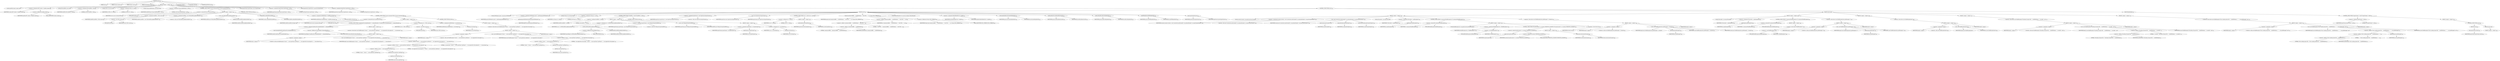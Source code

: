 digraph "parse" {  
"345" [label = <(METHOD,parse)<SUB>185</SUB>> ]
"346" [label = <(PARAM,this)<SUB>185</SUB>> ]
"347" [label = <(PARAM,Project project)<SUB>185</SUB>> ]
"348" [label = <(PARAM,Object source)<SUB>185</SUB>> ]
"349" [label = <(PARAM,RootHandler handler)<SUB>185</SUB>> ]
"350" [label = <(BLOCK,&lt;empty&gt;,&lt;empty&gt;)<SUB>186</SUB>> ]
"351" [label = <(LOCAL,AntXMLContext context: ANY)> ]
"352" [label = <(&lt;operator&gt;.assignment,ANY context = handler.context)<SUB>188</SUB>> ]
"353" [label = <(IDENTIFIER,context,ANY context = handler.context)<SUB>188</SUB>> ]
"354" [label = <(&lt;operator&gt;.fieldAccess,handler.context)<SUB>188</SUB>> ]
"355" [label = <(IDENTIFIER,handler,ANY context = handler.context)<SUB>188</SUB>> ]
"356" [label = <(FIELD_IDENTIFIER,context,context)<SUB>188</SUB>> ]
"27" [label = <(LOCAL,File buildFile: java.io.File)> ]
"357" [label = <(&lt;operator&gt;.assignment,File buildFile = null)<SUB>190</SUB>> ]
"358" [label = <(IDENTIFIER,buildFile,File buildFile = null)<SUB>190</SUB>> ]
"359" [label = <(LITERAL,null,File buildFile = null)<SUB>190</SUB>> ]
"360" [label = <(LOCAL,URL url: java.net.URL)> ]
"361" [label = <(&lt;operator&gt;.assignment,URL url = null)<SUB>191</SUB>> ]
"362" [label = <(IDENTIFIER,url,URL url = null)<SUB>191</SUB>> ]
"363" [label = <(LITERAL,null,URL url = null)<SUB>191</SUB>> ]
"364" [label = <(LOCAL,String buildFileName: java.lang.String)> ]
"365" [label = <(&lt;operator&gt;.assignment,String buildFileName = null)<SUB>192</SUB>> ]
"366" [label = <(IDENTIFIER,buildFileName,String buildFileName = null)<SUB>192</SUB>> ]
"367" [label = <(LITERAL,null,String buildFileName = null)<SUB>192</SUB>> ]
"368" [label = <(CONTROL_STRUCTURE,if (source instanceof File),if (source instanceof File))<SUB>194</SUB>> ]
"369" [label = <(&lt;operator&gt;.instanceOf,source instanceof File)<SUB>194</SUB>> ]
"370" [label = <(IDENTIFIER,source,source instanceof File)<SUB>194</SUB>> ]
"371" [label = <(TYPE_REF,File,File)<SUB>194</SUB>> ]
"372" [label = <(BLOCK,&lt;empty&gt;,&lt;empty&gt;)<SUB>194</SUB>> ]
"373" [label = <(&lt;operator&gt;.assignment,buildFile = (File) source)<SUB>195</SUB>> ]
"374" [label = <(IDENTIFIER,buildFile,buildFile = (File) source)<SUB>195</SUB>> ]
"375" [label = <(&lt;operator&gt;.cast,(File) source)<SUB>195</SUB>> ]
"376" [label = <(TYPE_REF,File,File)<SUB>195</SUB>> ]
"377" [label = <(IDENTIFIER,source,(File) source)<SUB>195</SUB>> ]
"378" [label = <(&lt;operator&gt;.assignment,buildFile = new File(buildFile.getAbsolutePath()))<SUB>196</SUB>> ]
"379" [label = <(IDENTIFIER,buildFile,buildFile = new File(buildFile.getAbsolutePath()))<SUB>196</SUB>> ]
"380" [label = <(&lt;operator&gt;.alloc,new File(buildFile.getAbsolutePath()))<SUB>196</SUB>> ]
"381" [label = <(&lt;init&gt;,new File(buildFile.getAbsolutePath()))<SUB>196</SUB>> ]
"26" [label = <(IDENTIFIER,buildFile,new File(buildFile.getAbsolutePath()))<SUB>196</SUB>> ]
"382" [label = <(getAbsolutePath,buildFile.getAbsolutePath())<SUB>196</SUB>> ]
"383" [label = <(IDENTIFIER,buildFile,buildFile.getAbsolutePath())<SUB>196</SUB>> ]
"384" [label = <(setBuildFile,setBuildFile(buildFile))<SUB>197</SUB>> ]
"385" [label = <(IDENTIFIER,context,setBuildFile(buildFile))<SUB>197</SUB>> ]
"386" [label = <(IDENTIFIER,buildFile,setBuildFile(buildFile))<SUB>197</SUB>> ]
"387" [label = <(&lt;operator&gt;.assignment,buildFileName = buildFile.toString())<SUB>198</SUB>> ]
"388" [label = <(IDENTIFIER,buildFileName,buildFileName = buildFile.toString())<SUB>198</SUB>> ]
"389" [label = <(toString,buildFile.toString())<SUB>198</SUB>> ]
"390" [label = <(IDENTIFIER,buildFile,buildFile.toString())<SUB>198</SUB>> ]
"391" [label = <(CONTROL_STRUCTURE,else,else)<SUB>200</SUB>> ]
"392" [label = <(CONTROL_STRUCTURE,if (source instanceof URL),if (source instanceof URL))<SUB>200</SUB>> ]
"393" [label = <(&lt;operator&gt;.instanceOf,source instanceof URL)<SUB>200</SUB>> ]
"394" [label = <(IDENTIFIER,source,source instanceof URL)<SUB>200</SUB>> ]
"395" [label = <(TYPE_REF,URL,URL)<SUB>200</SUB>> ]
"396" [label = <(BLOCK,&lt;empty&gt;,&lt;empty&gt;)<SUB>200</SUB>> ]
"397" [label = <(CONTROL_STRUCTURE,if (handler.getCurrentAntHandler() != elementHandler),if (handler.getCurrentAntHandler() != elementHandler))<SUB>201</SUB>> ]
"398" [label = <(&lt;operator&gt;.notEquals,handler.getCurrentAntHandler() != elementHandler)<SUB>201</SUB>> ]
"399" [label = <(getCurrentAntHandler,handler.getCurrentAntHandler())<SUB>201</SUB>> ]
"400" [label = <(IDENTIFIER,handler,handler.getCurrentAntHandler())<SUB>201</SUB>> ]
"401" [label = <(&lt;operator&gt;.fieldAccess,ProjectHelper2.elementHandler)<SUB>201</SUB>> ]
"402" [label = <(IDENTIFIER,ProjectHelper2,handler.getCurrentAntHandler() != elementHandler)<SUB>201</SUB>> ]
"403" [label = <(FIELD_IDENTIFIER,elementHandler,elementHandler)<SUB>201</SUB>> ]
"404" [label = <(BLOCK,&lt;empty&gt;,&lt;empty&gt;)<SUB>201</SUB>> ]
"405" [label = <(&lt;operator&gt;.throw,throw new BuildException(&quot;Source &quot; + source.getClass().getName() + &quot; not supported by this plugin for &quot; + &quot; non task xml&quot;);)<SUB>202</SUB>> ]
"406" [label = <(BLOCK,&lt;empty&gt;,&lt;empty&gt;)<SUB>202</SUB>> ]
"407" [label = <(&lt;operator&gt;.assignment,&lt;empty&gt;)> ]
"408" [label = <(IDENTIFIER,$obj13,&lt;empty&gt;)> ]
"409" [label = <(&lt;operator&gt;.alloc,new BuildException(&quot;Source &quot; + source.getClass().getName() + &quot; not supported by this plugin for &quot; + &quot; non task xml&quot;))<SUB>202</SUB>> ]
"410" [label = <(&lt;init&gt;,new BuildException(&quot;Source &quot; + source.getClass().getName() + &quot; not supported by this plugin for &quot; + &quot; non task xml&quot;))<SUB>202</SUB>> ]
"411" [label = <(IDENTIFIER,$obj13,new BuildException(&quot;Source &quot; + source.getClass().getName() + &quot; not supported by this plugin for &quot; + &quot; non task xml&quot;))> ]
"412" [label = <(&lt;operator&gt;.addition,&quot;Source &quot; + source.getClass().getName() + &quot; not supported by this plugin for &quot; + &quot; non task xml&quot;)<SUB>203</SUB>> ]
"413" [label = <(&lt;operator&gt;.addition,&quot;Source &quot; + source.getClass().getName() + &quot; not supported by this plugin for &quot;)<SUB>203</SUB>> ]
"414" [label = <(&lt;operator&gt;.addition,&quot;Source &quot; + source.getClass().getName())<SUB>203</SUB>> ]
"415" [label = <(LITERAL,&quot;Source &quot;,&quot;Source &quot; + source.getClass().getName())<SUB>203</SUB>> ]
"416" [label = <(getName,source.getClass().getName())<SUB>203</SUB>> ]
"417" [label = <(getClass,source.getClass())<SUB>203</SUB>> ]
"418" [label = <(IDENTIFIER,source,source.getClass())<SUB>203</SUB>> ]
"419" [label = <(LITERAL,&quot; not supported by this plugin for &quot;,&quot;Source &quot; + source.getClass().getName() + &quot; not supported by this plugin for &quot;)<SUB>204</SUB>> ]
"420" [label = <(LITERAL,&quot; non task xml&quot;,&quot;Source &quot; + source.getClass().getName() + &quot; not supported by this plugin for &quot; + &quot; non task xml&quot;)<SUB>205</SUB>> ]
"421" [label = <(IDENTIFIER,$obj13,&lt;empty&gt;)> ]
"422" [label = <(&lt;operator&gt;.assignment,url = (URL) source)<SUB>207</SUB>> ]
"423" [label = <(IDENTIFIER,url,url = (URL) source)<SUB>207</SUB>> ]
"424" [label = <(&lt;operator&gt;.cast,(URL) source)<SUB>207</SUB>> ]
"425" [label = <(TYPE_REF,URL,URL)<SUB>207</SUB>> ]
"426" [label = <(IDENTIFIER,source,(URL) source)<SUB>207</SUB>> ]
"427" [label = <(&lt;operator&gt;.assignment,buildFileName = url.toString())<SUB>208</SUB>> ]
"428" [label = <(IDENTIFIER,buildFileName,buildFileName = url.toString())<SUB>208</SUB>> ]
"429" [label = <(toString,url.toString())<SUB>208</SUB>> ]
"430" [label = <(IDENTIFIER,url,url.toString())<SUB>208</SUB>> ]
"431" [label = <(CONTROL_STRUCTURE,else,else)<SUB>210</SUB>> ]
"432" [label = <(BLOCK,&lt;empty&gt;,&lt;empty&gt;)<SUB>210</SUB>> ]
"433" [label = <(&lt;operator&gt;.throw,throw new BuildException(&quot;Source &quot; + source.getClass().getName() + &quot; not supported by this plugin&quot;);)<SUB>211</SUB>> ]
"434" [label = <(BLOCK,&lt;empty&gt;,&lt;empty&gt;)<SUB>211</SUB>> ]
"435" [label = <(&lt;operator&gt;.assignment,&lt;empty&gt;)> ]
"436" [label = <(IDENTIFIER,$obj14,&lt;empty&gt;)> ]
"437" [label = <(&lt;operator&gt;.alloc,new BuildException(&quot;Source &quot; + source.getClass().getName() + &quot; not supported by this plugin&quot;))<SUB>211</SUB>> ]
"438" [label = <(&lt;init&gt;,new BuildException(&quot;Source &quot; + source.getClass().getName() + &quot; not supported by this plugin&quot;))<SUB>211</SUB>> ]
"439" [label = <(IDENTIFIER,$obj14,new BuildException(&quot;Source &quot; + source.getClass().getName() + &quot; not supported by this plugin&quot;))> ]
"440" [label = <(&lt;operator&gt;.addition,&quot;Source &quot; + source.getClass().getName() + &quot; not supported by this plugin&quot;)<SUB>211</SUB>> ]
"441" [label = <(&lt;operator&gt;.addition,&quot;Source &quot; + source.getClass().getName())<SUB>211</SUB>> ]
"442" [label = <(LITERAL,&quot;Source &quot;,&quot;Source &quot; + source.getClass().getName())<SUB>211</SUB>> ]
"443" [label = <(getName,source.getClass().getName())<SUB>211</SUB>> ]
"444" [label = <(getClass,source.getClass())<SUB>211</SUB>> ]
"445" [label = <(IDENTIFIER,source,source.getClass())<SUB>211</SUB>> ]
"446" [label = <(LITERAL,&quot; not supported by this plugin&quot;,&quot;Source &quot; + source.getClass().getName() + &quot; not supported by this plugin&quot;)<SUB>212</SUB>> ]
"447" [label = <(IDENTIFIER,$obj14,&lt;empty&gt;)> ]
"29" [label = <(LOCAL,InputStream inputStream: java.io.InputStream)> ]
"448" [label = <(&lt;operator&gt;.assignment,InputStream inputStream = null)<SUB>215</SUB>> ]
"449" [label = <(IDENTIFIER,inputStream,InputStream inputStream = null)<SUB>215</SUB>> ]
"450" [label = <(LITERAL,null,InputStream inputStream = null)<SUB>215</SUB>> ]
"31" [label = <(LOCAL,InputSource inputSource: org.xml.sax.InputSource)> ]
"451" [label = <(&lt;operator&gt;.assignment,InputSource inputSource = null)<SUB>216</SUB>> ]
"452" [label = <(IDENTIFIER,inputSource,InputSource inputSource = null)<SUB>216</SUB>> ]
"453" [label = <(LITERAL,null,InputSource inputSource = null)<SUB>216</SUB>> ]
"454" [label = <(CONTROL_STRUCTURE,try,try)<SUB>219</SUB>> ]
"455" [label = <(BLOCK,try,try)<SUB>219</SUB>> ]
"456" [label = <(LOCAL,XMLReader parser: org.xml.sax.XMLReader)> ]
"457" [label = <(&lt;operator&gt;.assignment,XMLReader parser = getNamespaceXMLReader())<SUB>223</SUB>> ]
"458" [label = <(IDENTIFIER,parser,XMLReader parser = getNamespaceXMLReader())<SUB>223</SUB>> ]
"459" [label = <(getNamespaceXMLReader,getNamespaceXMLReader())<SUB>223</SUB>> ]
"460" [label = <(IDENTIFIER,JAXPUtils,getNamespaceXMLReader())<SUB>223</SUB>> ]
"461" [label = <(LOCAL,String uri: java.lang.String)> ]
"462" [label = <(&lt;operator&gt;.assignment,String uri = null)<SUB>225</SUB>> ]
"463" [label = <(IDENTIFIER,uri,String uri = null)<SUB>225</SUB>> ]
"464" [label = <(LITERAL,null,String uri = null)<SUB>225</SUB>> ]
"465" [label = <(CONTROL_STRUCTURE,if (buildFile != null),if (buildFile != null))<SUB>226</SUB>> ]
"466" [label = <(&lt;operator&gt;.notEquals,buildFile != null)<SUB>226</SUB>> ]
"467" [label = <(IDENTIFIER,buildFile,buildFile != null)<SUB>226</SUB>> ]
"468" [label = <(LITERAL,null,buildFile != null)<SUB>226</SUB>> ]
"469" [label = <(BLOCK,&lt;empty&gt;,&lt;empty&gt;)<SUB>226</SUB>> ]
"470" [label = <(&lt;operator&gt;.assignment,uri = toURI(buildFile.getAbsolutePath()))<SUB>227</SUB>> ]
"471" [label = <(IDENTIFIER,uri,uri = toURI(buildFile.getAbsolutePath()))<SUB>227</SUB>> ]
"472" [label = <(toURI,toURI(buildFile.getAbsolutePath()))<SUB>227</SUB>> ]
"473" [label = <(&lt;operator&gt;.fieldAccess,ProjectHelper2.fu)<SUB>227</SUB>> ]
"474" [label = <(IDENTIFIER,ProjectHelper2,toURI(buildFile.getAbsolutePath()))<SUB>227</SUB>> ]
"475" [label = <(FIELD_IDENTIFIER,fu,fu)<SUB>227</SUB>> ]
"476" [label = <(getAbsolutePath,buildFile.getAbsolutePath())<SUB>227</SUB>> ]
"477" [label = <(IDENTIFIER,buildFile,buildFile.getAbsolutePath())<SUB>227</SUB>> ]
"478" [label = <(&lt;operator&gt;.assignment,inputStream = new FileInputStream(buildFile))<SUB>228</SUB>> ]
"479" [label = <(IDENTIFIER,inputStream,inputStream = new FileInputStream(buildFile))<SUB>228</SUB>> ]
"480" [label = <(&lt;operator&gt;.alloc,new FileInputStream(buildFile))<SUB>228</SUB>> ]
"481" [label = <(&lt;init&gt;,new FileInputStream(buildFile))<SUB>228</SUB>> ]
"28" [label = <(IDENTIFIER,inputStream,new FileInputStream(buildFile))<SUB>228</SUB>> ]
"482" [label = <(IDENTIFIER,buildFile,new FileInputStream(buildFile))<SUB>228</SUB>> ]
"483" [label = <(CONTROL_STRUCTURE,else,else)<SUB>229</SUB>> ]
"484" [label = <(BLOCK,&lt;empty&gt;,&lt;empty&gt;)<SUB>229</SUB>> ]
"485" [label = <(&lt;operator&gt;.assignment,inputStream = url.openStream())<SUB>230</SUB>> ]
"486" [label = <(IDENTIFIER,inputStream,inputStream = url.openStream())<SUB>230</SUB>> ]
"487" [label = <(openStream,url.openStream())<SUB>230</SUB>> ]
"488" [label = <(IDENTIFIER,url,url.openStream())<SUB>230</SUB>> ]
"489" [label = <(&lt;operator&gt;.assignment,uri = url.toString())<SUB>231</SUB>> ]
"490" [label = <(IDENTIFIER,uri,uri = url.toString())<SUB>231</SUB>> ]
"491" [label = <(toString,url.toString())<SUB>231</SUB>> ]
"492" [label = <(IDENTIFIER,url,url.toString())<SUB>231</SUB>> ]
"493" [label = <(&lt;operator&gt;.assignment,inputSource = new InputSource(inputStream))<SUB>234</SUB>> ]
"494" [label = <(IDENTIFIER,inputSource,inputSource = new InputSource(inputStream))<SUB>234</SUB>> ]
"495" [label = <(&lt;operator&gt;.alloc,new InputSource(inputStream))<SUB>234</SUB>> ]
"496" [label = <(&lt;init&gt;,new InputSource(inputStream))<SUB>234</SUB>> ]
"30" [label = <(IDENTIFIER,inputSource,new InputSource(inputStream))<SUB>234</SUB>> ]
"497" [label = <(IDENTIFIER,inputStream,new InputSource(inputStream))<SUB>234</SUB>> ]
"498" [label = <(CONTROL_STRUCTURE,if (uri != null),if (uri != null))<SUB>235</SUB>> ]
"499" [label = <(&lt;operator&gt;.notEquals,uri != null)<SUB>235</SUB>> ]
"500" [label = <(IDENTIFIER,uri,uri != null)<SUB>235</SUB>> ]
"501" [label = <(LITERAL,null,uri != null)<SUB>235</SUB>> ]
"502" [label = <(BLOCK,&lt;empty&gt;,&lt;empty&gt;)<SUB>235</SUB>> ]
"503" [label = <(setSystemId,setSystemId(uri))<SUB>236</SUB>> ]
"504" [label = <(IDENTIFIER,inputSource,setSystemId(uri))<SUB>236</SUB>> ]
"505" [label = <(IDENTIFIER,uri,setSystemId(uri))<SUB>236</SUB>> ]
"506" [label = <(log,log(&quot;parsing buildfile &quot; + buildFileName + &quot; with URI = &quot; + uri, Project.MSG_VERBOSE))<SUB>238</SUB>> ]
"507" [label = <(IDENTIFIER,project,log(&quot;parsing buildfile &quot; + buildFileName + &quot; with URI = &quot; + uri, Project.MSG_VERBOSE))<SUB>238</SUB>> ]
"508" [label = <(&lt;operator&gt;.addition,&quot;parsing buildfile &quot; + buildFileName + &quot; with URI = &quot; + uri)<SUB>238</SUB>> ]
"509" [label = <(&lt;operator&gt;.addition,&quot;parsing buildfile &quot; + buildFileName + &quot; with URI = &quot;)<SUB>238</SUB>> ]
"510" [label = <(&lt;operator&gt;.addition,&quot;parsing buildfile &quot; + buildFileName)<SUB>238</SUB>> ]
"511" [label = <(LITERAL,&quot;parsing buildfile &quot;,&quot;parsing buildfile &quot; + buildFileName)<SUB>238</SUB>> ]
"512" [label = <(IDENTIFIER,buildFileName,&quot;parsing buildfile &quot; + buildFileName)<SUB>238</SUB>> ]
"513" [label = <(LITERAL,&quot; with URI = &quot;,&quot;parsing buildfile &quot; + buildFileName + &quot; with URI = &quot;)<SUB>239</SUB>> ]
"514" [label = <(IDENTIFIER,uri,&quot;parsing buildfile &quot; + buildFileName + &quot; with URI = &quot; + uri)<SUB>239</SUB>> ]
"515" [label = <(&lt;operator&gt;.fieldAccess,Project.MSG_VERBOSE)<SUB>239</SUB>> ]
"516" [label = <(IDENTIFIER,Project,log(&quot;parsing buildfile &quot; + buildFileName + &quot; with URI = &quot; + uri, Project.MSG_VERBOSE))<SUB>239</SUB>> ]
"517" [label = <(FIELD_IDENTIFIER,MSG_VERBOSE,MSG_VERBOSE)<SUB>239</SUB>> ]
"518" [label = <(LOCAL,DefaultHandler hb: org.xml.sax.helpers.DefaultHandler)> ]
"519" [label = <(&lt;operator&gt;.assignment,DefaultHandler hb = handler)<SUB>241</SUB>> ]
"520" [label = <(IDENTIFIER,hb,DefaultHandler hb = handler)<SUB>241</SUB>> ]
"521" [label = <(IDENTIFIER,handler,DefaultHandler hb = handler)<SUB>241</SUB>> ]
"522" [label = <(setContentHandler,setContentHandler(hb))<SUB>243</SUB>> ]
"523" [label = <(IDENTIFIER,parser,setContentHandler(hb))<SUB>243</SUB>> ]
"524" [label = <(IDENTIFIER,hb,setContentHandler(hb))<SUB>243</SUB>> ]
"525" [label = <(setEntityResolver,setEntityResolver(hb))<SUB>244</SUB>> ]
"526" [label = <(IDENTIFIER,parser,setEntityResolver(hb))<SUB>244</SUB>> ]
"527" [label = <(IDENTIFIER,hb,setEntityResolver(hb))<SUB>244</SUB>> ]
"528" [label = <(setErrorHandler,setErrorHandler(hb))<SUB>245</SUB>> ]
"529" [label = <(IDENTIFIER,parser,setErrorHandler(hb))<SUB>245</SUB>> ]
"530" [label = <(IDENTIFIER,hb,setErrorHandler(hb))<SUB>245</SUB>> ]
"531" [label = <(setDTDHandler,setDTDHandler(hb))<SUB>246</SUB>> ]
"532" [label = <(IDENTIFIER,parser,setDTDHandler(hb))<SUB>246</SUB>> ]
"533" [label = <(IDENTIFIER,hb,setDTDHandler(hb))<SUB>246</SUB>> ]
"534" [label = <(parse,parse(inputSource))<SUB>247</SUB>> ]
"535" [label = <(IDENTIFIER,parser,parse(inputSource))<SUB>247</SUB>> ]
"536" [label = <(IDENTIFIER,inputSource,parse(inputSource))<SUB>247</SUB>> ]
"537" [label = <(BLOCK,catch,catch)> ]
"538" [label = <(BLOCK,&lt;empty&gt;,&lt;empty&gt;)<SUB>248</SUB>> ]
"33" [label = <(LOCAL,Location location: org.apache.tools.ant.Location)> ]
"539" [label = <(&lt;operator&gt;.assignment,Location location = new Location(exc.getSystemId(), exc.getLineNumber(), exc.getColumnNumber()))<SUB>249</SUB>> ]
"540" [label = <(IDENTIFIER,location,Location location = new Location(exc.getSystemId(), exc.getLineNumber(), exc.getColumnNumber()))<SUB>249</SUB>> ]
"541" [label = <(&lt;operator&gt;.alloc,new Location(exc.getSystemId(), exc.getLineNumber(), exc.getColumnNumber()))<SUB>249</SUB>> ]
"542" [label = <(&lt;init&gt;,new Location(exc.getSystemId(), exc.getLineNumber(), exc.getColumnNumber()))<SUB>249</SUB>> ]
"32" [label = <(IDENTIFIER,location,new Location(exc.getSystemId(), exc.getLineNumber(), exc.getColumnNumber()))<SUB>249</SUB>> ]
"543" [label = <(getSystemId,getSystemId())<SUB>249</SUB>> ]
"544" [label = <(IDENTIFIER,exc,getSystemId())<SUB>249</SUB>> ]
"545" [label = <(getLineNumber,getLineNumber())<SUB>250</SUB>> ]
"546" [label = <(IDENTIFIER,exc,getLineNumber())<SUB>250</SUB>> ]
"547" [label = <(getColumnNumber,getColumnNumber())<SUB>250</SUB>> ]
"548" [label = <(IDENTIFIER,exc,getColumnNumber())<SUB>250</SUB>> ]
"549" [label = <(LOCAL,Throwable t: java.lang.Throwable)> ]
"550" [label = <(&lt;operator&gt;.assignment,Throwable t = getException())<SUB>252</SUB>> ]
"551" [label = <(IDENTIFIER,t,Throwable t = getException())<SUB>252</SUB>> ]
"552" [label = <(getException,getException())<SUB>252</SUB>> ]
"553" [label = <(IDENTIFIER,exc,getException())<SUB>252</SUB>> ]
"554" [label = <(CONTROL_STRUCTURE,if (t instanceof BuildException),if (t instanceof BuildException))<SUB>253</SUB>> ]
"555" [label = <(&lt;operator&gt;.instanceOf,t instanceof BuildException)<SUB>253</SUB>> ]
"556" [label = <(IDENTIFIER,t,t instanceof BuildException)<SUB>253</SUB>> ]
"557" [label = <(TYPE_REF,BuildException,BuildException)<SUB>253</SUB>> ]
"558" [label = <(BLOCK,&lt;empty&gt;,&lt;empty&gt;)<SUB>253</SUB>> ]
"559" [label = <(LOCAL,BuildException be: org.apache.tools.ant.BuildException)> ]
"560" [label = <(&lt;operator&gt;.assignment,BuildException be = (BuildException) t)<SUB>254</SUB>> ]
"561" [label = <(IDENTIFIER,be,BuildException be = (BuildException) t)<SUB>254</SUB>> ]
"562" [label = <(&lt;operator&gt;.cast,(BuildException) t)<SUB>254</SUB>> ]
"563" [label = <(TYPE_REF,BuildException,BuildException)<SUB>254</SUB>> ]
"564" [label = <(IDENTIFIER,t,(BuildException) t)<SUB>254</SUB>> ]
"565" [label = <(CONTROL_STRUCTURE,if (be.getLocation() == Location.UNKNOWN_LOCATION),if (be.getLocation() == Location.UNKNOWN_LOCATION))<SUB>255</SUB>> ]
"566" [label = <(&lt;operator&gt;.equals,be.getLocation() == Location.UNKNOWN_LOCATION)<SUB>255</SUB>> ]
"567" [label = <(getLocation,getLocation())<SUB>255</SUB>> ]
"568" [label = <(IDENTIFIER,be,getLocation())<SUB>255</SUB>> ]
"569" [label = <(&lt;operator&gt;.fieldAccess,Location.UNKNOWN_LOCATION)<SUB>255</SUB>> ]
"570" [label = <(IDENTIFIER,Location,be.getLocation() == Location.UNKNOWN_LOCATION)<SUB>255</SUB>> ]
"571" [label = <(FIELD_IDENTIFIER,UNKNOWN_LOCATION,UNKNOWN_LOCATION)<SUB>255</SUB>> ]
"572" [label = <(BLOCK,&lt;empty&gt;,&lt;empty&gt;)<SUB>255</SUB>> ]
"573" [label = <(setLocation,setLocation(location))<SUB>256</SUB>> ]
"574" [label = <(IDENTIFIER,be,setLocation(location))<SUB>256</SUB>> ]
"575" [label = <(IDENTIFIER,location,setLocation(location))<SUB>256</SUB>> ]
"576" [label = <(&lt;operator&gt;.throw,throw be;)<SUB>258</SUB>> ]
"577" [label = <(IDENTIFIER,be,throw be;)<SUB>258</SUB>> ]
"578" [label = <(&lt;operator&gt;.throw,throw new BuildException(exc.getMessage(), t, location);)<SUB>261</SUB>> ]
"579" [label = <(BLOCK,&lt;empty&gt;,&lt;empty&gt;)<SUB>261</SUB>> ]
"580" [label = <(&lt;operator&gt;.assignment,&lt;empty&gt;)> ]
"581" [label = <(IDENTIFIER,$obj18,&lt;empty&gt;)> ]
"582" [label = <(&lt;operator&gt;.alloc,new BuildException(exc.getMessage(), t, location))<SUB>261</SUB>> ]
"583" [label = <(&lt;init&gt;,new BuildException(exc.getMessage(), t, location))<SUB>261</SUB>> ]
"584" [label = <(IDENTIFIER,$obj18,new BuildException(exc.getMessage(), t, location))> ]
"585" [label = <(getMessage,getMessage())<SUB>261</SUB>> ]
"586" [label = <(IDENTIFIER,exc,getMessage())<SUB>261</SUB>> ]
"587" [label = <(IDENTIFIER,t,new BuildException(exc.getMessage(), t, location))<SUB>261</SUB>> ]
"588" [label = <(IDENTIFIER,location,new BuildException(exc.getMessage(), t, location))<SUB>261</SUB>> ]
"589" [label = <(IDENTIFIER,$obj18,&lt;empty&gt;)> ]
"590" [label = <(BLOCK,&lt;empty&gt;,&lt;empty&gt;)<SUB>262</SUB>> ]
"591" [label = <(LOCAL,Throwable t: java.lang.Throwable)> ]
"592" [label = <(&lt;operator&gt;.assignment,Throwable t = getException())<SUB>263</SUB>> ]
"593" [label = <(IDENTIFIER,t,Throwable t = getException())<SUB>263</SUB>> ]
"594" [label = <(getException,getException())<SUB>263</SUB>> ]
"595" [label = <(IDENTIFIER,exc,getException())<SUB>263</SUB>> ]
"596" [label = <(CONTROL_STRUCTURE,if (t instanceof BuildException),if (t instanceof BuildException))<SUB>264</SUB>> ]
"597" [label = <(&lt;operator&gt;.instanceOf,t instanceof BuildException)<SUB>264</SUB>> ]
"598" [label = <(IDENTIFIER,t,t instanceof BuildException)<SUB>264</SUB>> ]
"599" [label = <(TYPE_REF,BuildException,BuildException)<SUB>264</SUB>> ]
"600" [label = <(BLOCK,&lt;empty&gt;,&lt;empty&gt;)<SUB>264</SUB>> ]
"601" [label = <(&lt;operator&gt;.throw,throw (BuildException) t;)<SUB>265</SUB>> ]
"602" [label = <(&lt;operator&gt;.cast,(BuildException) t)<SUB>265</SUB>> ]
"603" [label = <(TYPE_REF,BuildException,BuildException)<SUB>265</SUB>> ]
"604" [label = <(IDENTIFIER,t,(BuildException) t)<SUB>265</SUB>> ]
"605" [label = <(&lt;operator&gt;.throw,throw new BuildException(exc.getMessage(), t);)<SUB>267</SUB>> ]
"606" [label = <(BLOCK,&lt;empty&gt;,&lt;empty&gt;)<SUB>267</SUB>> ]
"607" [label = <(&lt;operator&gt;.assignment,&lt;empty&gt;)> ]
"608" [label = <(IDENTIFIER,$obj19,&lt;empty&gt;)> ]
"609" [label = <(&lt;operator&gt;.alloc,new BuildException(exc.getMessage(), t))<SUB>267</SUB>> ]
"610" [label = <(&lt;init&gt;,new BuildException(exc.getMessage(), t))<SUB>267</SUB>> ]
"611" [label = <(IDENTIFIER,$obj19,new BuildException(exc.getMessage(), t))> ]
"612" [label = <(getMessage,getMessage())<SUB>267</SUB>> ]
"613" [label = <(IDENTIFIER,exc,getMessage())<SUB>267</SUB>> ]
"614" [label = <(IDENTIFIER,t,new BuildException(exc.getMessage(), t))<SUB>267</SUB>> ]
"615" [label = <(IDENTIFIER,$obj19,&lt;empty&gt;)> ]
"616" [label = <(BLOCK,&lt;empty&gt;,&lt;empty&gt;)<SUB>268</SUB>> ]
"617" [label = <(&lt;operator&gt;.throw,throw new BuildException(exc);)<SUB>269</SUB>> ]
"618" [label = <(BLOCK,&lt;empty&gt;,&lt;empty&gt;)<SUB>269</SUB>> ]
"619" [label = <(&lt;operator&gt;.assignment,&lt;empty&gt;)> ]
"620" [label = <(IDENTIFIER,$obj20,&lt;empty&gt;)> ]
"621" [label = <(&lt;operator&gt;.alloc,new BuildException(exc))<SUB>269</SUB>> ]
"622" [label = <(&lt;init&gt;,new BuildException(exc))<SUB>269</SUB>> ]
"623" [label = <(IDENTIFIER,$obj20,new BuildException(exc))> ]
"624" [label = <(IDENTIFIER,exc,new BuildException(exc))<SUB>269</SUB>> ]
"625" [label = <(IDENTIFIER,$obj20,&lt;empty&gt;)> ]
"626" [label = <(BLOCK,&lt;empty&gt;,&lt;empty&gt;)<SUB>270</SUB>> ]
"627" [label = <(&lt;operator&gt;.throw,throw new BuildException(&quot;Encoding of project file &quot; + buildFileName + &quot; is invalid.&quot;, exc);)<SUB>271</SUB>> ]
"628" [label = <(BLOCK,&lt;empty&gt;,&lt;empty&gt;)<SUB>271</SUB>> ]
"629" [label = <(&lt;operator&gt;.assignment,&lt;empty&gt;)> ]
"630" [label = <(IDENTIFIER,$obj21,&lt;empty&gt;)> ]
"631" [label = <(&lt;operator&gt;.alloc,new BuildException(&quot;Encoding of project file &quot; + buildFileName + &quot; is invalid.&quot;, exc))<SUB>271</SUB>> ]
"632" [label = <(&lt;init&gt;,new BuildException(&quot;Encoding of project file &quot; + buildFileName + &quot; is invalid.&quot;, exc))<SUB>271</SUB>> ]
"633" [label = <(IDENTIFIER,$obj21,new BuildException(&quot;Encoding of project file &quot; + buildFileName + &quot; is invalid.&quot;, exc))> ]
"634" [label = <(&lt;operator&gt;.addition,&quot;Encoding of project file &quot; + buildFileName + &quot; is invalid.&quot;)<SUB>271</SUB>> ]
"635" [label = <(&lt;operator&gt;.addition,&quot;Encoding of project file &quot; + buildFileName)<SUB>271</SUB>> ]
"636" [label = <(LITERAL,&quot;Encoding of project file &quot;,&quot;Encoding of project file &quot; + buildFileName)<SUB>271</SUB>> ]
"637" [label = <(IDENTIFIER,buildFileName,&quot;Encoding of project file &quot; + buildFileName)<SUB>272</SUB>> ]
"638" [label = <(LITERAL,&quot; is invalid.&quot;,&quot;Encoding of project file &quot; + buildFileName + &quot; is invalid.&quot;)<SUB>272</SUB>> ]
"639" [label = <(IDENTIFIER,exc,new BuildException(&quot;Encoding of project file &quot; + buildFileName + &quot; is invalid.&quot;, exc))<SUB>273</SUB>> ]
"640" [label = <(IDENTIFIER,$obj21,&lt;empty&gt;)> ]
"641" [label = <(BLOCK,&lt;empty&gt;,&lt;empty&gt;)<SUB>274</SUB>> ]
"642" [label = <(&lt;operator&gt;.throw,throw new BuildException(&quot;Error reading project file &quot; + buildFileName + &quot;: &quot; + exc.getMessage(), exc);)<SUB>275</SUB>> ]
"643" [label = <(BLOCK,&lt;empty&gt;,&lt;empty&gt;)<SUB>275</SUB>> ]
"644" [label = <(&lt;operator&gt;.assignment,&lt;empty&gt;)> ]
"645" [label = <(IDENTIFIER,$obj22,&lt;empty&gt;)> ]
"646" [label = <(&lt;operator&gt;.alloc,new BuildException(&quot;Error reading project file &quot; + buildFileName + &quot;: &quot; + exc.getMessage(), exc))<SUB>275</SUB>> ]
"647" [label = <(&lt;init&gt;,new BuildException(&quot;Error reading project file &quot; + buildFileName + &quot;: &quot; + exc.getMessage(), exc))<SUB>275</SUB>> ]
"648" [label = <(IDENTIFIER,$obj22,new BuildException(&quot;Error reading project file &quot; + buildFileName + &quot;: &quot; + exc.getMessage(), exc))> ]
"649" [label = <(&lt;operator&gt;.addition,&quot;Error reading project file &quot; + buildFileName + &quot;: &quot; + exc.getMessage())<SUB>275</SUB>> ]
"650" [label = <(&lt;operator&gt;.addition,&quot;Error reading project file &quot; + buildFileName + &quot;: &quot;)<SUB>275</SUB>> ]
"651" [label = <(&lt;operator&gt;.addition,&quot;Error reading project file &quot; + buildFileName)<SUB>275</SUB>> ]
"652" [label = <(LITERAL,&quot;Error reading project file &quot;,&quot;Error reading project file &quot; + buildFileName)<SUB>275</SUB>> ]
"653" [label = <(IDENTIFIER,buildFileName,&quot;Error reading project file &quot; + buildFileName)<SUB>276</SUB>> ]
"654" [label = <(LITERAL,&quot;: &quot;,&quot;Error reading project file &quot; + buildFileName + &quot;: &quot;)<SUB>276</SUB>> ]
"655" [label = <(getMessage,exc.getMessage())<SUB>276</SUB>> ]
"656" [label = <(IDENTIFIER,exc,exc.getMessage())<SUB>276</SUB>> ]
"657" [label = <(IDENTIFIER,exc,new BuildException(&quot;Error reading project file &quot; + buildFileName + &quot;: &quot; + exc.getMessage(), exc))<SUB>277</SUB>> ]
"658" [label = <(IDENTIFIER,$obj22,&lt;empty&gt;)> ]
"659" [label = <(BLOCK,finally,finally)<SUB>278</SUB>> ]
"660" [label = <(CONTROL_STRUCTURE,if (inputStream != null),if (inputStream != null))<SUB>279</SUB>> ]
"661" [label = <(&lt;operator&gt;.notEquals,inputStream != null)<SUB>279</SUB>> ]
"662" [label = <(IDENTIFIER,inputStream,inputStream != null)<SUB>279</SUB>> ]
"663" [label = <(LITERAL,null,inputStream != null)<SUB>279</SUB>> ]
"664" [label = <(BLOCK,&lt;empty&gt;,&lt;empty&gt;)<SUB>279</SUB>> ]
"665" [label = <(CONTROL_STRUCTURE,try,try)<SUB>280</SUB>> ]
"666" [label = <(BLOCK,try,try)<SUB>280</SUB>> ]
"667" [label = <(close,inputStream.close())<SUB>281</SUB>> ]
"668" [label = <(IDENTIFIER,inputStream,inputStream.close())<SUB>281</SUB>> ]
"669" [label = <(BLOCK,catch,catch)> ]
"670" [label = <(BLOCK,&lt;empty&gt;,&lt;empty&gt;)<SUB>282</SUB>> ]
"671" [label = <(MODIFIER,PUBLIC)> ]
"672" [label = <(MODIFIER,VIRTUAL)> ]
"673" [label = <(METHOD_RETURN,void)<SUB>185</SUB>> ]
  "345" -> "346" 
  "345" -> "347" 
  "345" -> "348" 
  "345" -> "349" 
  "345" -> "350" 
  "345" -> "671" 
  "345" -> "672" 
  "345" -> "673" 
  "350" -> "351" 
  "350" -> "352" 
  "350" -> "27" 
  "350" -> "357" 
  "350" -> "360" 
  "350" -> "361" 
  "350" -> "364" 
  "350" -> "365" 
  "350" -> "368" 
  "350" -> "29" 
  "350" -> "448" 
  "350" -> "31" 
  "350" -> "451" 
  "350" -> "454" 
  "352" -> "353" 
  "352" -> "354" 
  "354" -> "355" 
  "354" -> "356" 
  "357" -> "358" 
  "357" -> "359" 
  "361" -> "362" 
  "361" -> "363" 
  "365" -> "366" 
  "365" -> "367" 
  "368" -> "369" 
  "368" -> "372" 
  "368" -> "391" 
  "369" -> "370" 
  "369" -> "371" 
  "372" -> "373" 
  "372" -> "378" 
  "372" -> "381" 
  "372" -> "384" 
  "372" -> "387" 
  "373" -> "374" 
  "373" -> "375" 
  "375" -> "376" 
  "375" -> "377" 
  "378" -> "379" 
  "378" -> "380" 
  "381" -> "26" 
  "381" -> "382" 
  "382" -> "383" 
  "384" -> "385" 
  "384" -> "386" 
  "387" -> "388" 
  "387" -> "389" 
  "389" -> "390" 
  "391" -> "392" 
  "392" -> "393" 
  "392" -> "396" 
  "392" -> "431" 
  "393" -> "394" 
  "393" -> "395" 
  "396" -> "397" 
  "396" -> "422" 
  "396" -> "427" 
  "397" -> "398" 
  "397" -> "404" 
  "398" -> "399" 
  "398" -> "401" 
  "399" -> "400" 
  "401" -> "402" 
  "401" -> "403" 
  "404" -> "405" 
  "405" -> "406" 
  "406" -> "407" 
  "406" -> "410" 
  "406" -> "421" 
  "407" -> "408" 
  "407" -> "409" 
  "410" -> "411" 
  "410" -> "412" 
  "412" -> "413" 
  "412" -> "420" 
  "413" -> "414" 
  "413" -> "419" 
  "414" -> "415" 
  "414" -> "416" 
  "416" -> "417" 
  "417" -> "418" 
  "422" -> "423" 
  "422" -> "424" 
  "424" -> "425" 
  "424" -> "426" 
  "427" -> "428" 
  "427" -> "429" 
  "429" -> "430" 
  "431" -> "432" 
  "432" -> "433" 
  "433" -> "434" 
  "434" -> "435" 
  "434" -> "438" 
  "434" -> "447" 
  "435" -> "436" 
  "435" -> "437" 
  "438" -> "439" 
  "438" -> "440" 
  "440" -> "441" 
  "440" -> "446" 
  "441" -> "442" 
  "441" -> "443" 
  "443" -> "444" 
  "444" -> "445" 
  "448" -> "449" 
  "448" -> "450" 
  "451" -> "452" 
  "451" -> "453" 
  "454" -> "455" 
  "454" -> "537" 
  "454" -> "659" 
  "455" -> "456" 
  "455" -> "457" 
  "455" -> "461" 
  "455" -> "462" 
  "455" -> "465" 
  "455" -> "493" 
  "455" -> "496" 
  "455" -> "498" 
  "455" -> "506" 
  "455" -> "518" 
  "455" -> "519" 
  "455" -> "522" 
  "455" -> "525" 
  "455" -> "528" 
  "455" -> "531" 
  "455" -> "534" 
  "457" -> "458" 
  "457" -> "459" 
  "459" -> "460" 
  "462" -> "463" 
  "462" -> "464" 
  "465" -> "466" 
  "465" -> "469" 
  "465" -> "483" 
  "466" -> "467" 
  "466" -> "468" 
  "469" -> "470" 
  "469" -> "478" 
  "469" -> "481" 
  "470" -> "471" 
  "470" -> "472" 
  "472" -> "473" 
  "472" -> "476" 
  "473" -> "474" 
  "473" -> "475" 
  "476" -> "477" 
  "478" -> "479" 
  "478" -> "480" 
  "481" -> "28" 
  "481" -> "482" 
  "483" -> "484" 
  "484" -> "485" 
  "484" -> "489" 
  "485" -> "486" 
  "485" -> "487" 
  "487" -> "488" 
  "489" -> "490" 
  "489" -> "491" 
  "491" -> "492" 
  "493" -> "494" 
  "493" -> "495" 
  "496" -> "30" 
  "496" -> "497" 
  "498" -> "499" 
  "498" -> "502" 
  "499" -> "500" 
  "499" -> "501" 
  "502" -> "503" 
  "503" -> "504" 
  "503" -> "505" 
  "506" -> "507" 
  "506" -> "508" 
  "506" -> "515" 
  "508" -> "509" 
  "508" -> "514" 
  "509" -> "510" 
  "509" -> "513" 
  "510" -> "511" 
  "510" -> "512" 
  "515" -> "516" 
  "515" -> "517" 
  "519" -> "520" 
  "519" -> "521" 
  "522" -> "523" 
  "522" -> "524" 
  "525" -> "526" 
  "525" -> "527" 
  "528" -> "529" 
  "528" -> "530" 
  "531" -> "532" 
  "531" -> "533" 
  "534" -> "535" 
  "534" -> "536" 
  "537" -> "538" 
  "537" -> "590" 
  "537" -> "616" 
  "537" -> "626" 
  "537" -> "641" 
  "538" -> "33" 
  "538" -> "539" 
  "538" -> "542" 
  "538" -> "549" 
  "538" -> "550" 
  "538" -> "554" 
  "538" -> "578" 
  "539" -> "540" 
  "539" -> "541" 
  "542" -> "32" 
  "542" -> "543" 
  "542" -> "545" 
  "542" -> "547" 
  "543" -> "544" 
  "545" -> "546" 
  "547" -> "548" 
  "550" -> "551" 
  "550" -> "552" 
  "552" -> "553" 
  "554" -> "555" 
  "554" -> "558" 
  "555" -> "556" 
  "555" -> "557" 
  "558" -> "559" 
  "558" -> "560" 
  "558" -> "565" 
  "558" -> "576" 
  "560" -> "561" 
  "560" -> "562" 
  "562" -> "563" 
  "562" -> "564" 
  "565" -> "566" 
  "565" -> "572" 
  "566" -> "567" 
  "566" -> "569" 
  "567" -> "568" 
  "569" -> "570" 
  "569" -> "571" 
  "572" -> "573" 
  "573" -> "574" 
  "573" -> "575" 
  "576" -> "577" 
  "578" -> "579" 
  "579" -> "580" 
  "579" -> "583" 
  "579" -> "589" 
  "580" -> "581" 
  "580" -> "582" 
  "583" -> "584" 
  "583" -> "585" 
  "583" -> "587" 
  "583" -> "588" 
  "585" -> "586" 
  "590" -> "591" 
  "590" -> "592" 
  "590" -> "596" 
  "590" -> "605" 
  "592" -> "593" 
  "592" -> "594" 
  "594" -> "595" 
  "596" -> "597" 
  "596" -> "600" 
  "597" -> "598" 
  "597" -> "599" 
  "600" -> "601" 
  "601" -> "602" 
  "602" -> "603" 
  "602" -> "604" 
  "605" -> "606" 
  "606" -> "607" 
  "606" -> "610" 
  "606" -> "615" 
  "607" -> "608" 
  "607" -> "609" 
  "610" -> "611" 
  "610" -> "612" 
  "610" -> "614" 
  "612" -> "613" 
  "616" -> "617" 
  "617" -> "618" 
  "618" -> "619" 
  "618" -> "622" 
  "618" -> "625" 
  "619" -> "620" 
  "619" -> "621" 
  "622" -> "623" 
  "622" -> "624" 
  "626" -> "627" 
  "627" -> "628" 
  "628" -> "629" 
  "628" -> "632" 
  "628" -> "640" 
  "629" -> "630" 
  "629" -> "631" 
  "632" -> "633" 
  "632" -> "634" 
  "632" -> "639" 
  "634" -> "635" 
  "634" -> "638" 
  "635" -> "636" 
  "635" -> "637" 
  "641" -> "642" 
  "642" -> "643" 
  "643" -> "644" 
  "643" -> "647" 
  "643" -> "658" 
  "644" -> "645" 
  "644" -> "646" 
  "647" -> "648" 
  "647" -> "649" 
  "647" -> "657" 
  "649" -> "650" 
  "649" -> "655" 
  "650" -> "651" 
  "650" -> "654" 
  "651" -> "652" 
  "651" -> "653" 
  "655" -> "656" 
  "659" -> "660" 
  "660" -> "661" 
  "660" -> "664" 
  "661" -> "662" 
  "661" -> "663" 
  "664" -> "665" 
  "665" -> "666" 
  "665" -> "669" 
  "666" -> "667" 
  "667" -> "668" 
  "669" -> "670" 
}
